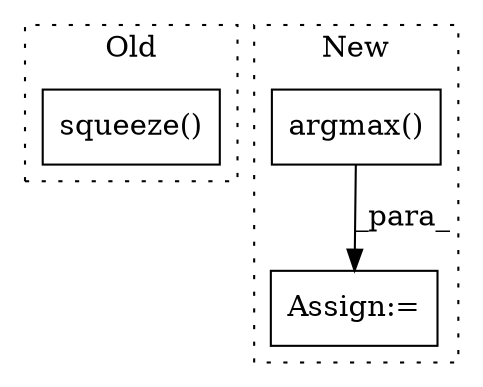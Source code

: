 digraph G {
subgraph cluster0 {
1 [label="squeeze()" a="75" s="27844" l="18" shape="box"];
label = "Old";
style="dotted";
}
subgraph cluster1 {
2 [label="argmax()" a="75" s="27847,27866" l="13,8" shape="box"];
3 [label="Assign:=" a="68" s="27844" l="3" shape="box"];
label = "New";
style="dotted";
}
2 -> 3 [label="_para_"];
}